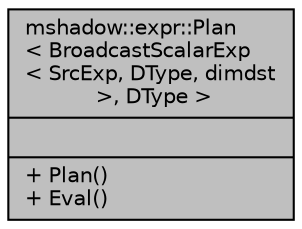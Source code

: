 digraph "mshadow::expr::Plan&lt; BroadcastScalarExp&lt; SrcExp, DType, dimdst &gt;, DType &gt;"
{
 // LATEX_PDF_SIZE
  edge [fontname="Helvetica",fontsize="10",labelfontname="Helvetica",labelfontsize="10"];
  node [fontname="Helvetica",fontsize="10",shape=record];
  Node1 [label="{mshadow::expr::Plan\l\< BroadcastScalarExp\l\< SrcExp, DType, dimdst\l \>, DType \>\n||+ Plan()\l+ Eval()\l}",height=0.2,width=0.4,color="black", fillcolor="grey75", style="filled", fontcolor="black",tooltip="execution plan of Broadcast1DExp"];
}
